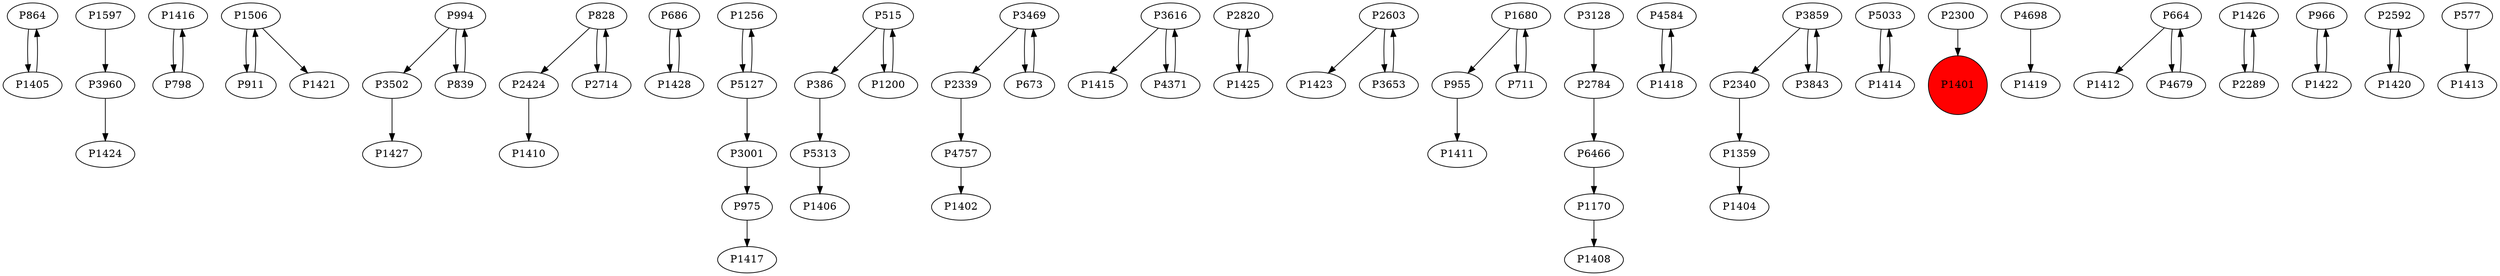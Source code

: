 digraph {
	P864 -> P1405
	P3960 -> P1424
	P1416 -> P798
	P1506 -> P911
	P994 -> P3502
	P828 -> P2424
	P686 -> P1428
	P1256 -> P5127
	P515 -> P386
	P3469 -> P2339
	P798 -> P1416
	P3616 -> P1415
	P994 -> P839
	P2820 -> P1425
	P839 -> P994
	P2603 -> P1423
	P1680 -> P955
	P1170 -> P1408
	P1200 -> P515
	P4584 -> P1418
	P4757 -> P1402
	P1359 -> P1404
	P1425 -> P2820
	P1680 -> P711
	P711 -> P1680
	P3469 -> P673
	P2340 -> P1359
	P5033 -> P1414
	P2300 -> P1401
	P4698 -> P1419
	P2714 -> P828
	P1405 -> P864
	P2339 -> P4757
	P3502 -> P1427
	P664 -> P1412
	P4679 -> P664
	P2424 -> P1410
	P664 -> P4679
	P515 -> P1200
	P5127 -> P3001
	P1426 -> P2289
	P2289 -> P1426
	P6466 -> P1170
	P3859 -> P3843
	P3001 -> P975
	P1428 -> P686
	P955 -> P1411
	P2603 -> P3653
	P966 -> P1422
	P3843 -> P3859
	P4371 -> P3616
	P975 -> P1417
	P386 -> P5313
	P3859 -> P2340
	P2592 -> P1420
	P3616 -> P4371
	P2784 -> P6466
	P911 -> P1506
	P3128 -> P2784
	P1506 -> P1421
	P1422 -> P966
	P1414 -> P5033
	P1420 -> P2592
	P828 -> P2714
	P5313 -> P1406
	P1418 -> P4584
	P673 -> P3469
	P5127 -> P1256
	P1597 -> P3960
	P577 -> P1413
	P3653 -> P2603
	P1401 [shape=circle]
	P1401 [style=filled]
	P1401 [fillcolor=red]
}